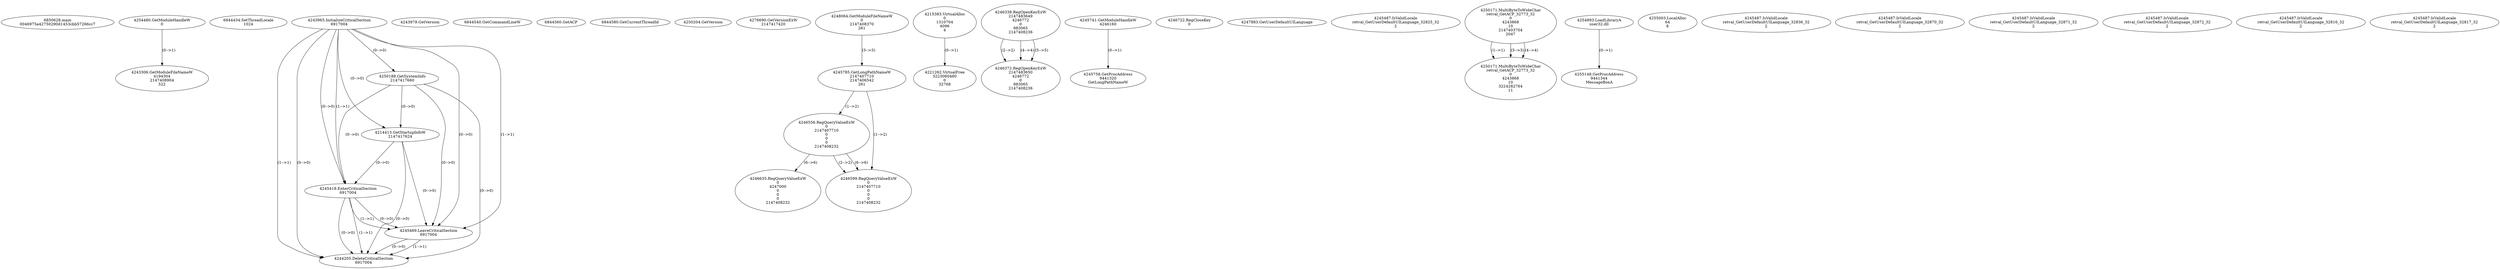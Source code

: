 // Global SCDG with merge call
digraph {
	0 [label="6850628.main
0046975a42750290d1453cbb57266cc7"]
	1 [label="4254480.GetModuleHandleW
0"]
	2 [label="6844434.SetThreadLocale
1024"]
	3 [label="4243965.InitializeCriticalSection
6917004"]
	4 [label="4243979.GetVersion
"]
	5 [label="4250188.GetSystemInfo
2147417660"]
	3 -> 5 [label="(0-->0)"]
	6 [label="6844540.GetCommandLineW
"]
	7 [label="4214413.GetStartupInfoW
2147417624"]
	3 -> 7 [label="(0-->0)"]
	5 -> 7 [label="(0-->0)"]
	8 [label="6844560.GetACP
"]
	9 [label="6844580.GetCurrentThreadId
"]
	10 [label="4250204.GetVersion
"]
	11 [label="4276690.GetVersionExW
2147417420"]
	12 [label="4243306.GetModuleFileNameW
4194304
2147408904
522"]
	1 -> 12 [label="(0-->1)"]
	13 [label="4248064.GetModuleFileNameW
0
2147408370
261"]
	14 [label="4215383.VirtualAlloc
0
1310704
4096
4"]
	15 [label="4246338.RegOpenKeyExW
2147483649
4246772
0
983065
2147408236"]
	16 [label="4245741.GetModuleHandleW
4246160"]
	17 [label="4245758.GetProcAddress
9441320
GetLongPathNameW"]
	16 -> 17 [label="(0-->1)"]
	18 [label="4245785.GetLongPathNameW
2147407710
2147406542
261"]
	13 -> 18 [label="(3-->3)"]
	19 [label="4246556.RegQueryValueExW
0
2147407710
0
0
0
2147408232"]
	18 -> 19 [label="(1-->2)"]
	20 [label="4246635.RegQueryValueExW
0
4247000
0
0
0
2147408232"]
	19 -> 20 [label="(6-->6)"]
	21 [label="4246722.RegCloseKey
0"]
	22 [label="4247883.GetUserDefaultUILanguage
"]
	23 [label="4245418.EnterCriticalSection
6917004"]
	3 -> 23 [label="(1-->1)"]
	3 -> 23 [label="(0-->0)"]
	5 -> 23 [label="(0-->0)"]
	7 -> 23 [label="(0-->0)"]
	24 [label="4245469.LeaveCriticalSection
6917004"]
	3 -> 24 [label="(1-->1)"]
	23 -> 24 [label="(1-->1)"]
	3 -> 24 [label="(0-->0)"]
	5 -> 24 [label="(0-->0)"]
	7 -> 24 [label="(0-->0)"]
	23 -> 24 [label="(0-->0)"]
	25 [label="4245487.IsValidLocale
retval_GetUserDefaultUILanguage_32825_32
2"]
	26 [label="4250171.MultiByteToWideChar
retval_GetACP_32773_32
0
4243868
10
2147403704
2047"]
	27 [label="4250171.MultiByteToWideChar
retval_GetACP_32773_32
0
4243868
10
3224282764
11"]
	26 -> 27 [label="(1-->1)"]
	26 -> 27 [label="(3-->3)"]
	26 -> 27 [label="(4-->4)"]
	28 [label="4254893.LoadLibraryA
user32.dll"]
	29 [label="4255003.LocalAlloc
64
8"]
	30 [label="4255148.GetProcAddress
9441344
MessageBoxA"]
	28 -> 30 [label="(0-->1)"]
	31 [label="4244205.DeleteCriticalSection
6917004"]
	3 -> 31 [label="(1-->1)"]
	23 -> 31 [label="(1-->1)"]
	24 -> 31 [label="(1-->1)"]
	3 -> 31 [label="(0-->0)"]
	5 -> 31 [label="(0-->0)"]
	7 -> 31 [label="(0-->0)"]
	23 -> 31 [label="(0-->0)"]
	24 -> 31 [label="(0-->0)"]
	32 [label="4221262.VirtualFree
3223060480
0
32768"]
	14 -> 32 [label="(0-->1)"]
	33 [label="4246599.RegQueryValueExW
0
2147407710
0
0
0
2147408232"]
	18 -> 33 [label="(1-->2)"]
	19 -> 33 [label="(2-->2)"]
	19 -> 33 [label="(6-->6)"]
	34 [label="4245487.IsValidLocale
retval_GetUserDefaultUILanguage_32836_32
2"]
	35 [label="4245487.IsValidLocale
retval_GetUserDefaultUILanguage_32870_32
2"]
	36 [label="4246372.RegOpenKeyExW
2147483650
4246772
0
983065
2147408236"]
	15 -> 36 [label="(2-->2)"]
	15 -> 36 [label="(4-->4)"]
	15 -> 36 [label="(5-->5)"]
	37 [label="4245487.IsValidLocale
retval_GetUserDefaultUILanguage_32871_32
2"]
	38 [label="4245487.IsValidLocale
retval_GetUserDefaultUILanguage_32872_32
2"]
	39 [label="4245487.IsValidLocale
retval_GetUserDefaultUILanguage_32816_32
2"]
	40 [label="4245487.IsValidLocale
retval_GetUserDefaultUILanguage_32817_32
2"]
}

